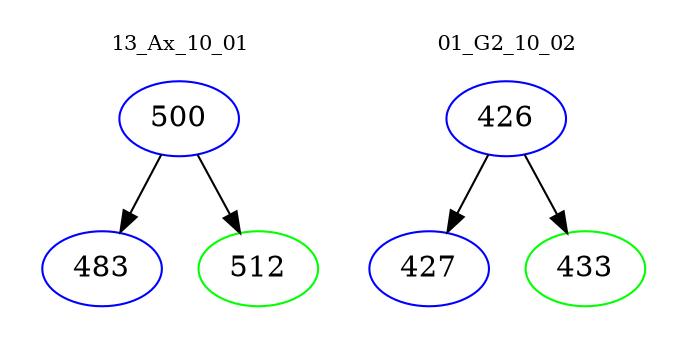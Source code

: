 digraph{
subgraph cluster_0 {
color = white
label = "13_Ax_10_01";
fontsize=10;
T0_500 [label="500", color="blue"]
T0_500 -> T0_483 [color="black"]
T0_483 [label="483", color="blue"]
T0_500 -> T0_512 [color="black"]
T0_512 [label="512", color="green"]
}
subgraph cluster_1 {
color = white
label = "01_G2_10_02";
fontsize=10;
T1_426 [label="426", color="blue"]
T1_426 -> T1_427 [color="black"]
T1_427 [label="427", color="blue"]
T1_426 -> T1_433 [color="black"]
T1_433 [label="433", color="green"]
}
}
